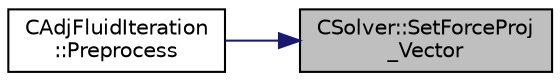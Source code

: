 digraph "CSolver::SetForceProj_Vector"
{
 // LATEX_PDF_SIZE
  edge [fontname="Helvetica",fontsize="10",labelfontname="Helvetica",labelfontsize="10"];
  node [fontname="Helvetica",fontsize="10",shape=record];
  rankdir="RL";
  Node1 [label="CSolver::SetForceProj\l_Vector",height=0.2,width=0.4,color="black", fillcolor="grey75", style="filled", fontcolor="black",tooltip="A virtual member."];
  Node1 -> Node2 [dir="back",color="midnightblue",fontsize="10",style="solid",fontname="Helvetica"];
  Node2 [label="CAdjFluidIteration\l::Preprocess",height=0.2,width=0.4,color="black", fillcolor="white", style="filled",URL="$classCAdjFluidIteration.html#a19c066c9edcc58b8a56838005c6c2289",tooltip="Preprocessing to prepare for an iteration of the physics."];
}
